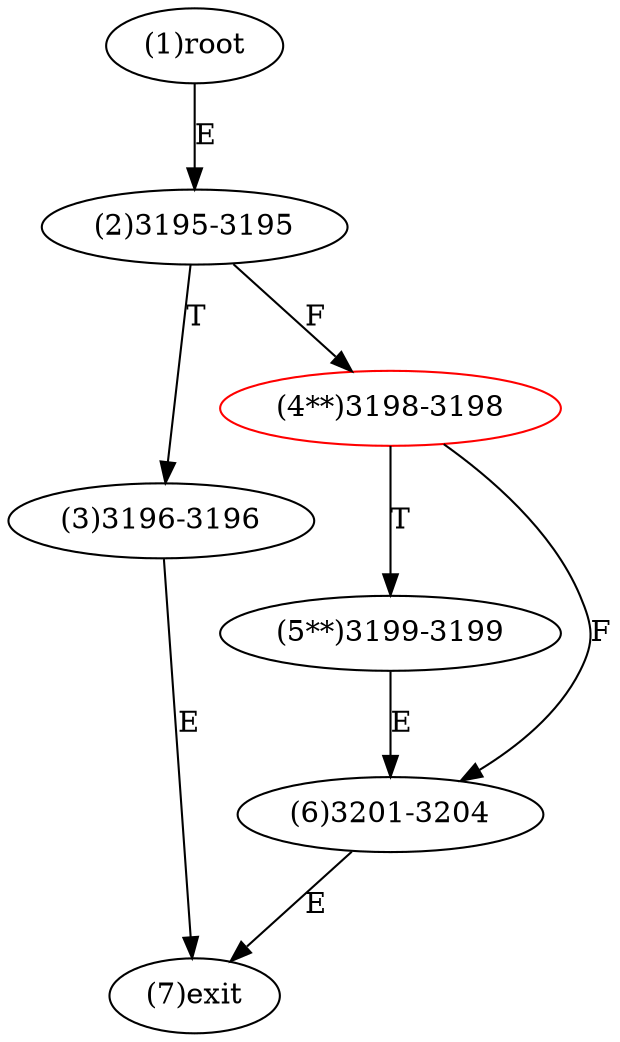 digraph "" { 
1[ label="(1)root"];
2[ label="(2)3195-3195"];
3[ label="(3)3196-3196"];
4[ label="(4**)3198-3198",color=red];
5[ label="(5**)3199-3199"];
6[ label="(6)3201-3204"];
7[ label="(7)exit"];
1->2[ label="E"];
2->4[ label="F"];
2->3[ label="T"];
3->7[ label="E"];
4->6[ label="F"];
4->5[ label="T"];
5->6[ label="E"];
6->7[ label="E"];
}